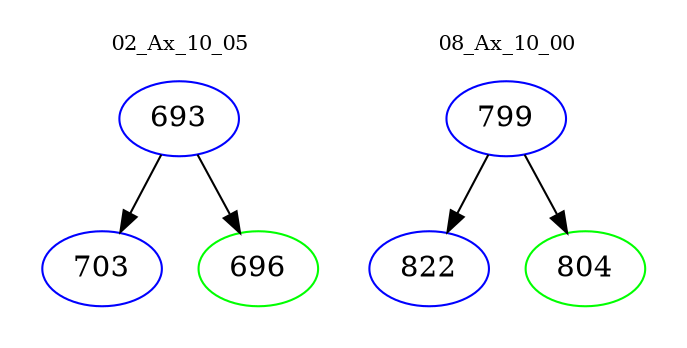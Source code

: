 digraph{
subgraph cluster_0 {
color = white
label = "02_Ax_10_05";
fontsize=10;
T0_693 [label="693", color="blue"]
T0_693 -> T0_703 [color="black"]
T0_703 [label="703", color="blue"]
T0_693 -> T0_696 [color="black"]
T0_696 [label="696", color="green"]
}
subgraph cluster_1 {
color = white
label = "08_Ax_10_00";
fontsize=10;
T1_799 [label="799", color="blue"]
T1_799 -> T1_822 [color="black"]
T1_822 [label="822", color="blue"]
T1_799 -> T1_804 [color="black"]
T1_804 [label="804", color="green"]
}
}
